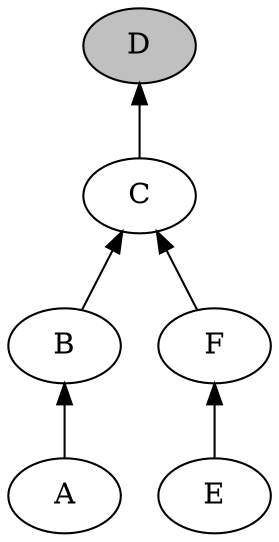 digraph {
    rankdir=BT
    "A" -> "B"
    "B" -> "C"
    "C" -> "D"
    "E" -> "F"
    "F" -> "C"
    "D" [style=filled, fillcolor=gray]
}
